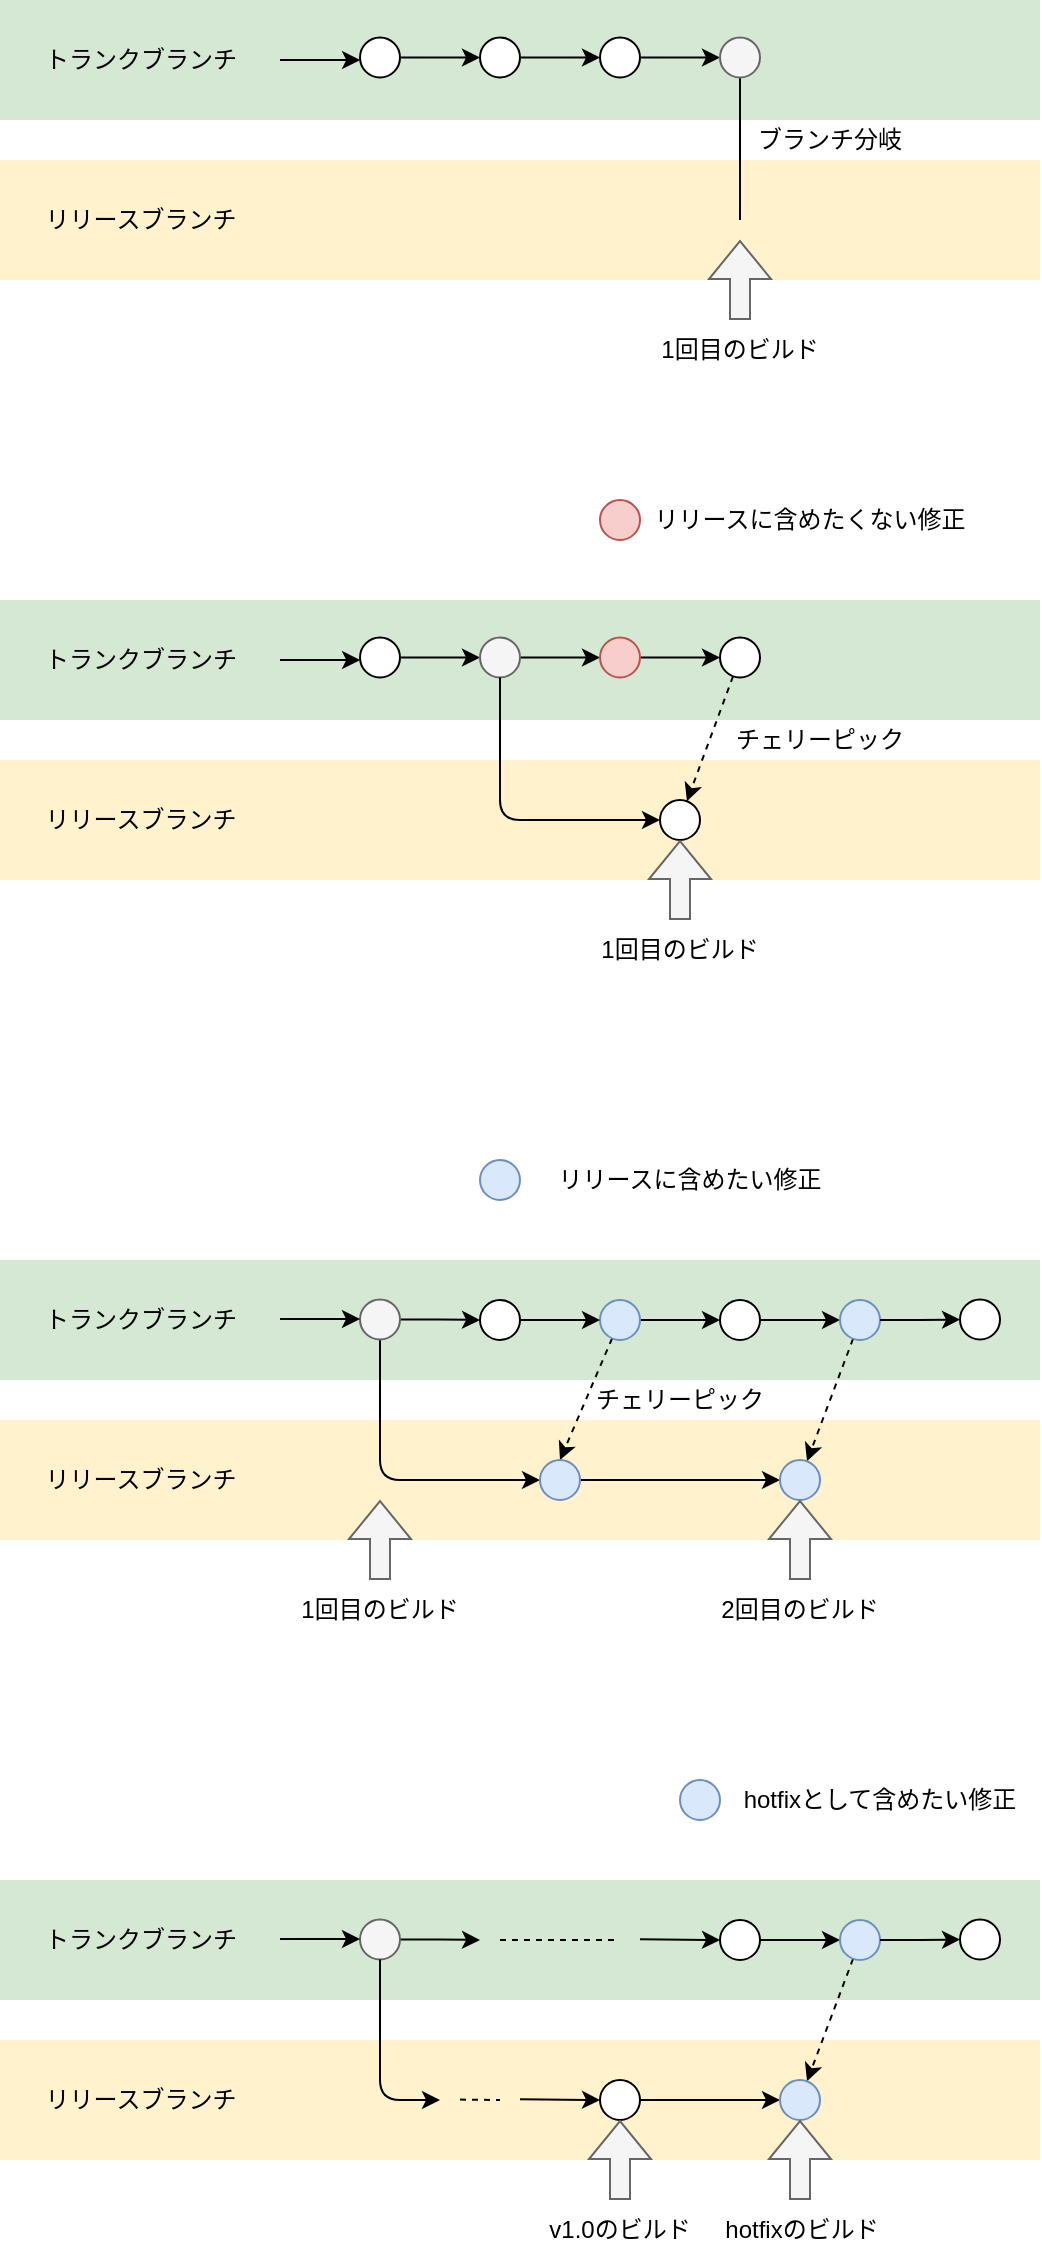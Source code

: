 <mxfile version="24.0.8" type="device">
  <diagram name="ページ1" id="_p8y2ZMvJbF9bzFV4q6h">
    <mxGraphModel dx="954" dy="581" grid="1" gridSize="10" guides="1" tooltips="1" connect="1" arrows="1" fold="1" page="1" pageScale="1" pageWidth="827" pageHeight="1169" math="0" shadow="0">
      <root>
        <mxCell id="0" />
        <mxCell id="1" parent="0" />
        <mxCell id="HbvzMS01daK5KtU9_YOO-4" value="" style="rounded=0;whiteSpace=wrap;html=1;fillColor=#fff2cc;strokeColor=none;" parent="1" vertex="1">
          <mxGeometry y="80" width="520" height="60" as="geometry" />
        </mxCell>
        <mxCell id="p1uvAuJWru4tgl7bkKN8-22" value="" style="rounded=0;whiteSpace=wrap;html=1;fillColor=#d5e8d4;strokeColor=none;" parent="1" vertex="1">
          <mxGeometry width="520" height="60" as="geometry" />
        </mxCell>
        <mxCell id="p1uvAuJWru4tgl7bkKN8-11" style="edgeStyle=orthogonalEdgeStyle;rounded=0;orthogonalLoop=1;jettySize=auto;html=1;" parent="1" target="p1uvAuJWru4tgl7bkKN8-8" edge="1">
          <mxGeometry relative="1" as="geometry">
            <mxPoint x="140" y="30" as="sourcePoint" />
            <Array as="points">
              <mxPoint x="150" y="30" />
              <mxPoint x="150" y="30" />
            </Array>
          </mxGeometry>
        </mxCell>
        <mxCell id="Q-xTxNDlCBi8yUghtBU0-17" style="edgeStyle=orthogonalEdgeStyle;rounded=0;orthogonalLoop=1;jettySize=auto;html=1;" parent="1" source="p1uvAuJWru4tgl7bkKN8-8" target="Q-xTxNDlCBi8yUghtBU0-15" edge="1">
          <mxGeometry relative="1" as="geometry" />
        </mxCell>
        <mxCell id="p1uvAuJWru4tgl7bkKN8-8" value="" style="ellipse;whiteSpace=wrap;html=1;aspect=fixed;" parent="1" vertex="1">
          <mxGeometry x="180" y="18.75" width="20" height="20" as="geometry" />
        </mxCell>
        <mxCell id="kbSniEzKT8dJjR5d77Om-12" style="edgeStyle=orthogonalEdgeStyle;rounded=0;orthogonalLoop=1;jettySize=auto;html=1;entryX=0;entryY=0.5;entryDx=0;entryDy=0;" parent="1" source="Q-xTxNDlCBi8yUghtBU0-15" target="kbSniEzKT8dJjR5d77Om-10" edge="1">
          <mxGeometry relative="1" as="geometry" />
        </mxCell>
        <mxCell id="Q-xTxNDlCBi8yUghtBU0-15" value="" style="ellipse;whiteSpace=wrap;html=1;aspect=fixed;" parent="1" vertex="1">
          <mxGeometry x="240" y="18.75" width="20" height="20" as="geometry" />
        </mxCell>
        <mxCell id="kbSniEzKT8dJjR5d77Om-13" style="edgeStyle=orthogonalEdgeStyle;rounded=0;orthogonalLoop=1;jettySize=auto;html=1;entryX=0;entryY=0.5;entryDx=0;entryDy=0;" parent="1" source="kbSniEzKT8dJjR5d77Om-10" target="kbSniEzKT8dJjR5d77Om-11" edge="1">
          <mxGeometry relative="1" as="geometry" />
        </mxCell>
        <mxCell id="kbSniEzKT8dJjR5d77Om-10" value="" style="ellipse;whiteSpace=wrap;html=1;aspect=fixed;" parent="1" vertex="1">
          <mxGeometry x="300" y="18.75" width="20" height="20" as="geometry" />
        </mxCell>
        <mxCell id="HbvzMS01daK5KtU9_YOO-80" style="edgeStyle=orthogonalEdgeStyle;rounded=0;orthogonalLoop=1;jettySize=auto;html=1;endArrow=none;endFill=0;" parent="1" source="kbSniEzKT8dJjR5d77Om-11" edge="1">
          <mxGeometry relative="1" as="geometry">
            <mxPoint x="370" y="110" as="targetPoint" />
          </mxGeometry>
        </mxCell>
        <mxCell id="kbSniEzKT8dJjR5d77Om-11" value="" style="ellipse;whiteSpace=wrap;html=1;aspect=fixed;fillColor=#f5f5f5;strokeColor=#666666;fontColor=#333333;" parent="1" vertex="1">
          <mxGeometry x="360" y="18.75" width="20" height="20" as="geometry" />
        </mxCell>
        <mxCell id="p1uvAuJWru4tgl7bkKN8-2" value="トランクブランチ" style="text;html=1;strokeColor=none;fillColor=none;align=center;verticalAlign=middle;whiteSpace=wrap;rounded=0;" parent="1" vertex="1">
          <mxGeometry x="14.5" y="18.75" width="111" height="22.5" as="geometry" />
        </mxCell>
        <mxCell id="p1uvAuJWru4tgl7bkKN8-4" value="リリースブランチ" style="text;html=1;strokeColor=none;fillColor=none;align=center;verticalAlign=middle;whiteSpace=wrap;rounded=0;" parent="1" vertex="1">
          <mxGeometry x="19.5" y="100" width="101" height="20" as="geometry" />
        </mxCell>
        <mxCell id="HbvzMS01daK5KtU9_YOO-6" value="" style="rounded=0;whiteSpace=wrap;html=1;fillColor=#fff2cc;strokeColor=none;" parent="1" vertex="1">
          <mxGeometry y="710" width="520" height="60" as="geometry" />
        </mxCell>
        <mxCell id="HbvzMS01daK5KtU9_YOO-7" value="" style="rounded=0;whiteSpace=wrap;html=1;fillColor=#d5e8d4;strokeColor=none;" parent="1" vertex="1">
          <mxGeometry y="630" width="520" height="60" as="geometry" />
        </mxCell>
        <mxCell id="HbvzMS01daK5KtU9_YOO-15" style="edgeStyle=orthogonalEdgeStyle;rounded=1;orthogonalLoop=1;jettySize=auto;html=1;curved=0;entryX=0;entryY=0.5;entryDx=0;entryDy=0;" parent="1" source="HbvzMS01daK5KtU9_YOO-16" target="HbvzMS01daK5KtU9_YOO-33" edge="1">
          <mxGeometry relative="1" as="geometry">
            <mxPoint x="210" y="740" as="targetPoint" />
            <Array as="points">
              <mxPoint x="190" y="740" />
            </Array>
          </mxGeometry>
        </mxCell>
        <mxCell id="HbvzMS01daK5KtU9_YOO-48" style="edgeStyle=orthogonalEdgeStyle;rounded=0;orthogonalLoop=1;jettySize=auto;html=1;entryX=0;entryY=0.5;entryDx=0;entryDy=0;" parent="1" source="HbvzMS01daK5KtU9_YOO-16" target="HbvzMS01daK5KtU9_YOO-47" edge="1">
          <mxGeometry relative="1" as="geometry" />
        </mxCell>
        <mxCell id="HbvzMS01daK5KtU9_YOO-16" value="" style="ellipse;whiteSpace=wrap;html=1;aspect=fixed;fillColor=#f5f5f5;fontColor=#333333;strokeColor=#666666;" parent="1" vertex="1">
          <mxGeometry x="180" y="649.75" width="20" height="20" as="geometry" />
        </mxCell>
        <mxCell id="HbvzMS01daK5KtU9_YOO-17" value="トランクブランチ" style="text;html=1;strokeColor=none;fillColor=none;align=center;verticalAlign=middle;whiteSpace=wrap;rounded=0;" parent="1" vertex="1">
          <mxGeometry x="14.5" y="648.75" width="111" height="22.5" as="geometry" />
        </mxCell>
        <mxCell id="HbvzMS01daK5KtU9_YOO-18" value="リリースブランチ" style="text;html=1;strokeColor=none;fillColor=none;align=center;verticalAlign=middle;whiteSpace=wrap;rounded=0;" parent="1" vertex="1">
          <mxGeometry x="19.5" y="730" width="101" height="20" as="geometry" />
        </mxCell>
        <mxCell id="HbvzMS01daK5KtU9_YOO-20" style="edgeStyle=orthogonalEdgeStyle;rounded=0;orthogonalLoop=1;jettySize=auto;html=1;" parent="1" edge="1">
          <mxGeometry relative="1" as="geometry">
            <mxPoint x="140" y="659.54" as="sourcePoint" />
            <mxPoint x="180" y="659.54" as="targetPoint" />
            <Array as="points">
              <mxPoint x="150" y="659.54" />
              <mxPoint x="150" y="659.54" />
            </Array>
          </mxGeometry>
        </mxCell>
        <mxCell id="HbvzMS01daK5KtU9_YOO-22" style="edgeStyle=orthogonalEdgeStyle;rounded=0;orthogonalLoop=1;jettySize=auto;html=1;entryX=0;entryY=0.5;entryDx=0;entryDy=0;" parent="1" source="HbvzMS01daK5KtU9_YOO-23" target="HbvzMS01daK5KtU9_YOO-25" edge="1">
          <mxGeometry relative="1" as="geometry" />
        </mxCell>
        <mxCell id="HbvzMS01daK5KtU9_YOO-36" style="rounded=0;orthogonalLoop=1;jettySize=auto;html=1;entryX=0.5;entryY=0;entryDx=0;entryDy=0;dashed=1;" parent="1" source="HbvzMS01daK5KtU9_YOO-23" target="HbvzMS01daK5KtU9_YOO-33" edge="1">
          <mxGeometry relative="1" as="geometry" />
        </mxCell>
        <mxCell id="HbvzMS01daK5KtU9_YOO-23" value="" style="ellipse;whiteSpace=wrap;html=1;aspect=fixed;fillColor=#dae8fc;strokeColor=#6c8ebf;" parent="1" vertex="1">
          <mxGeometry x="300" y="650" width="20" height="20" as="geometry" />
        </mxCell>
        <mxCell id="HbvzMS01daK5KtU9_YOO-24" style="edgeStyle=orthogonalEdgeStyle;rounded=0;orthogonalLoop=1;jettySize=auto;html=1;entryX=0;entryY=0.5;entryDx=0;entryDy=0;" parent="1" source="HbvzMS01daK5KtU9_YOO-25" target="HbvzMS01daK5KtU9_YOO-26" edge="1">
          <mxGeometry relative="1" as="geometry" />
        </mxCell>
        <mxCell id="HbvzMS01daK5KtU9_YOO-25" value="" style="ellipse;whiteSpace=wrap;html=1;aspect=fixed;" parent="1" vertex="1">
          <mxGeometry x="360" y="650" width="20" height="20" as="geometry" />
        </mxCell>
        <mxCell id="HbvzMS01daK5KtU9_YOO-37" style="rounded=0;orthogonalLoop=1;jettySize=auto;html=1;dashed=1;" parent="1" source="HbvzMS01daK5KtU9_YOO-26" target="HbvzMS01daK5KtU9_YOO-34" edge="1">
          <mxGeometry relative="1" as="geometry" />
        </mxCell>
        <mxCell id="HbvzMS01daK5KtU9_YOO-26" value="" style="ellipse;whiteSpace=wrap;html=1;aspect=fixed;fillColor=#dae8fc;strokeColor=#6c8ebf;" parent="1" vertex="1">
          <mxGeometry x="420" y="650" width="20" height="20" as="geometry" />
        </mxCell>
        <mxCell id="HbvzMS01daK5KtU9_YOO-29" value="" style="ellipse;whiteSpace=wrap;html=1;aspect=fixed;" parent="1" vertex="1">
          <mxGeometry x="480" y="649.75" width="20" height="20" as="geometry" />
        </mxCell>
        <mxCell id="HbvzMS01daK5KtU9_YOO-31" style="edgeStyle=orthogonalEdgeStyle;rounded=0;orthogonalLoop=1;jettySize=auto;html=1;entryX=0;entryY=0.5;entryDx=0;entryDy=0;" parent="1" source="HbvzMS01daK5KtU9_YOO-26" target="HbvzMS01daK5KtU9_YOO-29" edge="1">
          <mxGeometry relative="1" as="geometry" />
        </mxCell>
        <mxCell id="HbvzMS01daK5KtU9_YOO-38" style="edgeStyle=orthogonalEdgeStyle;rounded=0;orthogonalLoop=1;jettySize=auto;html=1;" parent="1" source="HbvzMS01daK5KtU9_YOO-33" target="HbvzMS01daK5KtU9_YOO-34" edge="1">
          <mxGeometry relative="1" as="geometry" />
        </mxCell>
        <mxCell id="HbvzMS01daK5KtU9_YOO-33" value="" style="ellipse;whiteSpace=wrap;html=1;aspect=fixed;fillColor=#dae8fc;strokeColor=#6c8ebf;" parent="1" vertex="1">
          <mxGeometry x="270" y="730" width="20" height="20" as="geometry" />
        </mxCell>
        <mxCell id="HbvzMS01daK5KtU9_YOO-34" value="" style="ellipse;whiteSpace=wrap;html=1;aspect=fixed;fillColor=#dae8fc;strokeColor=#6c8ebf;" parent="1" vertex="1">
          <mxGeometry x="390" y="730" width="20" height="20" as="geometry" />
        </mxCell>
        <mxCell id="HbvzMS01daK5KtU9_YOO-39" value="" style="ellipse;whiteSpace=wrap;html=1;aspect=fixed;fillColor=#dae8fc;strokeColor=#6c8ebf;" parent="1" vertex="1">
          <mxGeometry x="240" y="580" width="20" height="20" as="geometry" />
        </mxCell>
        <mxCell id="HbvzMS01daK5KtU9_YOO-40" value="リリースに含めたい修正" style="text;html=1;align=center;verticalAlign=middle;whiteSpace=wrap;rounded=0;" parent="1" vertex="1">
          <mxGeometry x="270" y="575" width="150" height="30" as="geometry" />
        </mxCell>
        <mxCell id="HbvzMS01daK5KtU9_YOO-46" value="チェリーピック" style="text;html=1;align=center;verticalAlign=middle;whiteSpace=wrap;rounded=0;" parent="1" vertex="1">
          <mxGeometry x="290" y="685" width="100" height="30" as="geometry" />
        </mxCell>
        <mxCell id="HbvzMS01daK5KtU9_YOO-49" style="edgeStyle=orthogonalEdgeStyle;rounded=0;orthogonalLoop=1;jettySize=auto;html=1;entryX=0;entryY=0.5;entryDx=0;entryDy=0;" parent="1" source="HbvzMS01daK5KtU9_YOO-47" target="HbvzMS01daK5KtU9_YOO-23" edge="1">
          <mxGeometry relative="1" as="geometry" />
        </mxCell>
        <mxCell id="HbvzMS01daK5KtU9_YOO-47" value="" style="ellipse;whiteSpace=wrap;html=1;aspect=fixed;" parent="1" vertex="1">
          <mxGeometry x="240" y="650" width="20" height="20" as="geometry" />
        </mxCell>
        <mxCell id="HbvzMS01daK5KtU9_YOO-50" value="" style="rounded=0;whiteSpace=wrap;html=1;fillColor=#fff2cc;strokeColor=none;" parent="1" vertex="1">
          <mxGeometry y="380" width="520" height="60" as="geometry" />
        </mxCell>
        <mxCell id="HbvzMS01daK5KtU9_YOO-51" value="" style="rounded=0;whiteSpace=wrap;html=1;fillColor=#d5e8d4;strokeColor=none;" parent="1" vertex="1">
          <mxGeometry y="300" width="520" height="60" as="geometry" />
        </mxCell>
        <mxCell id="HbvzMS01daK5KtU9_YOO-52" style="edgeStyle=orthogonalEdgeStyle;rounded=0;orthogonalLoop=1;jettySize=auto;html=1;" parent="1" target="HbvzMS01daK5KtU9_YOO-54" edge="1">
          <mxGeometry relative="1" as="geometry">
            <mxPoint x="140" y="330" as="sourcePoint" />
            <Array as="points">
              <mxPoint x="150" y="330" />
              <mxPoint x="150" y="330" />
            </Array>
          </mxGeometry>
        </mxCell>
        <mxCell id="HbvzMS01daK5KtU9_YOO-53" style="edgeStyle=orthogonalEdgeStyle;rounded=0;orthogonalLoop=1;jettySize=auto;html=1;" parent="1" source="HbvzMS01daK5KtU9_YOO-54" target="HbvzMS01daK5KtU9_YOO-56" edge="1">
          <mxGeometry relative="1" as="geometry" />
        </mxCell>
        <mxCell id="HbvzMS01daK5KtU9_YOO-54" value="" style="ellipse;whiteSpace=wrap;html=1;aspect=fixed;" parent="1" vertex="1">
          <mxGeometry x="180" y="318.75" width="20" height="20" as="geometry" />
        </mxCell>
        <mxCell id="HbvzMS01daK5KtU9_YOO-55" style="edgeStyle=orthogonalEdgeStyle;rounded=0;orthogonalLoop=1;jettySize=auto;html=1;entryX=0;entryY=0.5;entryDx=0;entryDy=0;" parent="1" source="HbvzMS01daK5KtU9_YOO-56" target="HbvzMS01daK5KtU9_YOO-58" edge="1">
          <mxGeometry relative="1" as="geometry" />
        </mxCell>
        <mxCell id="HbvzMS01daK5KtU9_YOO-56" value="" style="ellipse;whiteSpace=wrap;html=1;aspect=fixed;fillColor=#f5f5f5;fontColor=#333333;strokeColor=#666666;" parent="1" vertex="1">
          <mxGeometry x="240" y="318.75" width="20" height="20" as="geometry" />
        </mxCell>
        <mxCell id="HbvzMS01daK5KtU9_YOO-57" style="edgeStyle=orthogonalEdgeStyle;rounded=0;orthogonalLoop=1;jettySize=auto;html=1;entryX=0;entryY=0.5;entryDx=0;entryDy=0;" parent="1" source="HbvzMS01daK5KtU9_YOO-58" target="HbvzMS01daK5KtU9_YOO-60" edge="1">
          <mxGeometry relative="1" as="geometry" />
        </mxCell>
        <mxCell id="HbvzMS01daK5KtU9_YOO-58" value="" style="ellipse;whiteSpace=wrap;html=1;aspect=fixed;fillColor=#f8cecc;strokeColor=#b85450;" parent="1" vertex="1">
          <mxGeometry x="300" y="318.75" width="20" height="20" as="geometry" />
        </mxCell>
        <mxCell id="HbvzMS01daK5KtU9_YOO-59" style="edgeStyle=orthogonalEdgeStyle;rounded=1;orthogonalLoop=1;jettySize=auto;html=1;curved=0;exitX=0.5;exitY=1;exitDx=0;exitDy=0;entryX=0;entryY=0.5;entryDx=0;entryDy=0;" parent="1" source="HbvzMS01daK5KtU9_YOO-56" target="HbvzMS01daK5KtU9_YOO-63" edge="1">
          <mxGeometry relative="1" as="geometry">
            <mxPoint x="310" y="410" as="targetPoint" />
            <Array as="points">
              <mxPoint x="250" y="410" />
            </Array>
          </mxGeometry>
        </mxCell>
        <mxCell id="HbvzMS01daK5KtU9_YOO-64" style="rounded=0;orthogonalLoop=1;jettySize=auto;html=1;dashed=1;" parent="1" source="HbvzMS01daK5KtU9_YOO-60" target="HbvzMS01daK5KtU9_YOO-63" edge="1">
          <mxGeometry relative="1" as="geometry" />
        </mxCell>
        <mxCell id="HbvzMS01daK5KtU9_YOO-60" value="" style="ellipse;whiteSpace=wrap;html=1;aspect=fixed;" parent="1" vertex="1">
          <mxGeometry x="360" y="318.75" width="20" height="20" as="geometry" />
        </mxCell>
        <mxCell id="HbvzMS01daK5KtU9_YOO-61" value="トランクブランチ" style="text;html=1;strokeColor=none;fillColor=none;align=center;verticalAlign=middle;whiteSpace=wrap;rounded=0;" parent="1" vertex="1">
          <mxGeometry x="14.5" y="318.75" width="111" height="22.5" as="geometry" />
        </mxCell>
        <mxCell id="HbvzMS01daK5KtU9_YOO-62" value="リリースブランチ" style="text;html=1;strokeColor=none;fillColor=none;align=center;verticalAlign=middle;whiteSpace=wrap;rounded=0;" parent="1" vertex="1">
          <mxGeometry x="19.5" y="400" width="101" height="20" as="geometry" />
        </mxCell>
        <mxCell id="HbvzMS01daK5KtU9_YOO-63" value="" style="ellipse;whiteSpace=wrap;html=1;aspect=fixed;" parent="1" vertex="1">
          <mxGeometry x="330" y="400" width="20" height="20" as="geometry" />
        </mxCell>
        <mxCell id="HbvzMS01daK5KtU9_YOO-65" value="チェリーピック" style="text;html=1;align=center;verticalAlign=middle;whiteSpace=wrap;rounded=0;" parent="1" vertex="1">
          <mxGeometry x="360" y="355" width="100" height="30" as="geometry" />
        </mxCell>
        <mxCell id="HbvzMS01daK5KtU9_YOO-66" value="" style="ellipse;whiteSpace=wrap;html=1;aspect=fixed;fillColor=#f8cecc;strokeColor=#b85450;" parent="1" vertex="1">
          <mxGeometry x="300" y="250" width="20" height="20" as="geometry" />
        </mxCell>
        <mxCell id="HbvzMS01daK5KtU9_YOO-67" value="リリースに含めたくない修正" style="text;html=1;align=center;verticalAlign=middle;whiteSpace=wrap;rounded=0;fontFamily=Helvetica;fontSize=12;fontColor=default;" parent="1" vertex="1">
          <mxGeometry x="320" y="245" width="170" height="30" as="geometry" />
        </mxCell>
        <mxCell id="HbvzMS01daK5KtU9_YOO-68" value="" style="shape=flexArrow;endArrow=classic;html=1;rounded=0;fillColor=#f5f5f5;strokeColor=#666666;" parent="1" edge="1">
          <mxGeometry width="50" height="50" relative="1" as="geometry">
            <mxPoint x="370" y="160" as="sourcePoint" />
            <mxPoint x="370" y="120" as="targetPoint" />
          </mxGeometry>
        </mxCell>
        <mxCell id="HbvzMS01daK5KtU9_YOO-69" value="1回目のビルド" style="text;html=1;align=center;verticalAlign=middle;whiteSpace=wrap;rounded=0;fontFamily=Helvetica;fontSize=12;fontColor=default;" parent="1" vertex="1">
          <mxGeometry x="320" y="160" width="100" height="30" as="geometry" />
        </mxCell>
        <mxCell id="HbvzMS01daK5KtU9_YOO-82" value="" style="shape=flexArrow;endArrow=classic;html=1;rounded=0;fillColor=#f5f5f5;strokeColor=#666666;" parent="1" edge="1">
          <mxGeometry width="50" height="50" relative="1" as="geometry">
            <mxPoint x="340" y="460" as="sourcePoint" />
            <mxPoint x="340" y="420" as="targetPoint" />
          </mxGeometry>
        </mxCell>
        <mxCell id="HbvzMS01daK5KtU9_YOO-83" value="1回目のビルド" style="text;html=1;align=center;verticalAlign=middle;whiteSpace=wrap;rounded=0;fontFamily=Helvetica;fontSize=12;fontColor=default;" parent="1" vertex="1">
          <mxGeometry x="290" y="460" width="100" height="30" as="geometry" />
        </mxCell>
        <mxCell id="HbvzMS01daK5KtU9_YOO-84" value="" style="shape=flexArrow;endArrow=classic;html=1;rounded=0;fillColor=#f5f5f5;strokeColor=#666666;" parent="1" edge="1">
          <mxGeometry width="50" height="50" relative="1" as="geometry">
            <mxPoint x="190" y="790" as="sourcePoint" />
            <mxPoint x="190" y="750" as="targetPoint" />
          </mxGeometry>
        </mxCell>
        <mxCell id="HbvzMS01daK5KtU9_YOO-85" value="1回目のビルド" style="text;html=1;align=center;verticalAlign=middle;whiteSpace=wrap;rounded=0;fontFamily=Helvetica;fontSize=12;fontColor=default;" parent="1" vertex="1">
          <mxGeometry x="140" y="790" width="100" height="30" as="geometry" />
        </mxCell>
        <mxCell id="HbvzMS01daK5KtU9_YOO-86" value="" style="shape=flexArrow;endArrow=classic;html=1;rounded=0;fillColor=#f5f5f5;strokeColor=#666666;" parent="1" edge="1">
          <mxGeometry width="50" height="50" relative="1" as="geometry">
            <mxPoint x="400" y="790" as="sourcePoint" />
            <mxPoint x="400" y="750" as="targetPoint" />
          </mxGeometry>
        </mxCell>
        <mxCell id="HbvzMS01daK5KtU9_YOO-87" value="2回目のビルド" style="text;html=1;align=center;verticalAlign=middle;whiteSpace=wrap;rounded=0;fontFamily=Helvetica;fontSize=12;fontColor=default;" parent="1" vertex="1">
          <mxGeometry x="350" y="790" width="100" height="30" as="geometry" />
        </mxCell>
        <mxCell id="HbvzMS01daK5KtU9_YOO-89" value="ブランチ分岐" style="text;html=1;align=center;verticalAlign=middle;whiteSpace=wrap;rounded=0;fontFamily=Helvetica;fontSize=12;fontColor=default;" parent="1" vertex="1">
          <mxGeometry x="370" y="55" width="90" height="30" as="geometry" />
        </mxCell>
        <mxCell id="HbvzMS01daK5KtU9_YOO-90" value="" style="rounded=0;whiteSpace=wrap;html=1;fillColor=#fff2cc;strokeColor=none;" parent="1" vertex="1">
          <mxGeometry y="1020" width="520" height="60" as="geometry" />
        </mxCell>
        <mxCell id="HbvzMS01daK5KtU9_YOO-91" value="" style="rounded=0;whiteSpace=wrap;html=1;fillColor=#d5e8d4;strokeColor=none;" parent="1" vertex="1">
          <mxGeometry y="940" width="520" height="60" as="geometry" />
        </mxCell>
        <mxCell id="HbvzMS01daK5KtU9_YOO-93" style="edgeStyle=orthogonalEdgeStyle;rounded=0;orthogonalLoop=1;jettySize=auto;html=1;entryX=0;entryY=0.5;entryDx=0;entryDy=0;" parent="1" source="HbvzMS01daK5KtU9_YOO-94" edge="1">
          <mxGeometry relative="1" as="geometry">
            <mxPoint x="240" y="970" as="targetPoint" />
          </mxGeometry>
        </mxCell>
        <mxCell id="HbvzMS01daK5KtU9_YOO-94" value="" style="ellipse;whiteSpace=wrap;html=1;aspect=fixed;fillColor=#f5f5f5;fontColor=#333333;strokeColor=#666666;" parent="1" vertex="1">
          <mxGeometry x="180" y="959.75" width="20" height="20" as="geometry" />
        </mxCell>
        <mxCell id="HbvzMS01daK5KtU9_YOO-95" value="トランクブランチ" style="text;html=1;strokeColor=none;fillColor=none;align=center;verticalAlign=middle;whiteSpace=wrap;rounded=0;" parent="1" vertex="1">
          <mxGeometry x="14.5" y="958.75" width="111" height="22.5" as="geometry" />
        </mxCell>
        <mxCell id="HbvzMS01daK5KtU9_YOO-96" value="リリースブランチ" style="text;html=1;strokeColor=none;fillColor=none;align=center;verticalAlign=middle;whiteSpace=wrap;rounded=0;" parent="1" vertex="1">
          <mxGeometry x="19.5" y="1040" width="101" height="20" as="geometry" />
        </mxCell>
        <mxCell id="HbvzMS01daK5KtU9_YOO-97" style="edgeStyle=orthogonalEdgeStyle;rounded=0;orthogonalLoop=1;jettySize=auto;html=1;" parent="1" edge="1">
          <mxGeometry relative="1" as="geometry">
            <mxPoint x="140" y="969.54" as="sourcePoint" />
            <mxPoint x="180" y="969.54" as="targetPoint" />
            <Array as="points">
              <mxPoint x="150" y="969.54" />
              <mxPoint x="150" y="969.54" />
            </Array>
          </mxGeometry>
        </mxCell>
        <mxCell id="HbvzMS01daK5KtU9_YOO-101" style="edgeStyle=orthogonalEdgeStyle;rounded=0;orthogonalLoop=1;jettySize=auto;html=1;entryX=0;entryY=0.5;entryDx=0;entryDy=0;" parent="1" source="HbvzMS01daK5KtU9_YOO-102" target="HbvzMS01daK5KtU9_YOO-104" edge="1">
          <mxGeometry relative="1" as="geometry" />
        </mxCell>
        <mxCell id="HbvzMS01daK5KtU9_YOO-102" value="" style="ellipse;whiteSpace=wrap;html=1;aspect=fixed;" parent="1" vertex="1">
          <mxGeometry x="360" y="960" width="20" height="20" as="geometry" />
        </mxCell>
        <mxCell id="HbvzMS01daK5KtU9_YOO-103" style="rounded=0;orthogonalLoop=1;jettySize=auto;html=1;dashed=1;" parent="1" source="HbvzMS01daK5KtU9_YOO-104" target="HbvzMS01daK5KtU9_YOO-109" edge="1">
          <mxGeometry relative="1" as="geometry" />
        </mxCell>
        <mxCell id="HbvzMS01daK5KtU9_YOO-104" value="" style="ellipse;whiteSpace=wrap;html=1;aspect=fixed;fillColor=#dae8fc;strokeColor=#6c8ebf;" parent="1" vertex="1">
          <mxGeometry x="420" y="960" width="20" height="20" as="geometry" />
        </mxCell>
        <mxCell id="HbvzMS01daK5KtU9_YOO-105" value="" style="ellipse;whiteSpace=wrap;html=1;aspect=fixed;" parent="1" vertex="1">
          <mxGeometry x="480" y="959.75" width="20" height="20" as="geometry" />
        </mxCell>
        <mxCell id="HbvzMS01daK5KtU9_YOO-106" style="edgeStyle=orthogonalEdgeStyle;rounded=0;orthogonalLoop=1;jettySize=auto;html=1;entryX=0;entryY=0.5;entryDx=0;entryDy=0;" parent="1" source="HbvzMS01daK5KtU9_YOO-104" target="HbvzMS01daK5KtU9_YOO-105" edge="1">
          <mxGeometry relative="1" as="geometry" />
        </mxCell>
        <mxCell id="HbvzMS01daK5KtU9_YOO-107" style="edgeStyle=orthogonalEdgeStyle;rounded=0;orthogonalLoop=1;jettySize=auto;html=1;" parent="1" source="HbvzMS01daK5KtU9_YOO-108" target="HbvzMS01daK5KtU9_YOO-109" edge="1">
          <mxGeometry relative="1" as="geometry" />
        </mxCell>
        <mxCell id="HbvzMS01daK5KtU9_YOO-108" value="" style="ellipse;whiteSpace=wrap;html=1;aspect=fixed;" parent="1" vertex="1">
          <mxGeometry x="300" y="1040" width="20" height="20" as="geometry" />
        </mxCell>
        <mxCell id="HbvzMS01daK5KtU9_YOO-109" value="" style="ellipse;whiteSpace=wrap;html=1;aspect=fixed;fillColor=#dae8fc;strokeColor=#6c8ebf;" parent="1" vertex="1">
          <mxGeometry x="390" y="1040" width="20" height="20" as="geometry" />
        </mxCell>
        <mxCell id="HbvzMS01daK5KtU9_YOO-110" value="" style="ellipse;whiteSpace=wrap;html=1;aspect=fixed;fillColor=#dae8fc;strokeColor=#6c8ebf;" parent="1" vertex="1">
          <mxGeometry x="340" y="890" width="20" height="20" as="geometry" />
        </mxCell>
        <mxCell id="HbvzMS01daK5KtU9_YOO-111" value="hotfixとして含めたい修正" style="text;html=1;align=center;verticalAlign=middle;whiteSpace=wrap;rounded=0;" parent="1" vertex="1">
          <mxGeometry x="360" y="885" width="160" height="30" as="geometry" />
        </mxCell>
        <mxCell id="HbvzMS01daK5KtU9_YOO-115" value="" style="shape=flexArrow;endArrow=classic;html=1;rounded=0;fillColor=#f5f5f5;strokeColor=#666666;" parent="1" edge="1">
          <mxGeometry width="50" height="50" relative="1" as="geometry">
            <mxPoint x="310" y="1100" as="sourcePoint" />
            <mxPoint x="310" y="1060" as="targetPoint" />
          </mxGeometry>
        </mxCell>
        <mxCell id="HbvzMS01daK5KtU9_YOO-116" value="v1.0のビルド" style="text;html=1;align=center;verticalAlign=middle;whiteSpace=wrap;rounded=0;fontFamily=Helvetica;fontSize=12;fontColor=default;" parent="1" vertex="1">
          <mxGeometry x="265" y="1100" width="90" height="30" as="geometry" />
        </mxCell>
        <mxCell id="HbvzMS01daK5KtU9_YOO-117" value="" style="shape=flexArrow;endArrow=classic;html=1;rounded=0;fillColor=#f5f5f5;strokeColor=#666666;" parent="1" edge="1">
          <mxGeometry width="50" height="50" relative="1" as="geometry">
            <mxPoint x="400" y="1100" as="sourcePoint" />
            <mxPoint x="400" y="1060" as="targetPoint" />
          </mxGeometry>
        </mxCell>
        <mxCell id="HbvzMS01daK5KtU9_YOO-118" value="hotfixのビルド" style="text;html=1;align=center;verticalAlign=middle;whiteSpace=wrap;rounded=0;fontFamily=Helvetica;fontSize=12;fontColor=default;" parent="1" vertex="1">
          <mxGeometry x="351" y="1100" width="100" height="30" as="geometry" />
        </mxCell>
        <mxCell id="HbvzMS01daK5KtU9_YOO-120" value="" style="endArrow=none;html=1;rounded=0;dashed=1;endFill=0;" parent="1" edge="1">
          <mxGeometry width="50" height="50" relative="1" as="geometry">
            <mxPoint x="250" y="970" as="sourcePoint" />
            <mxPoint x="310" y="970" as="targetPoint" />
          </mxGeometry>
        </mxCell>
        <mxCell id="HbvzMS01daK5KtU9_YOO-121" value="" style="endArrow=classic;html=1;rounded=0;entryX=0;entryY=0.5;entryDx=0;entryDy=0;" parent="1" target="HbvzMS01daK5KtU9_YOO-102" edge="1">
          <mxGeometry width="50" height="50" relative="1" as="geometry">
            <mxPoint x="320" y="969.65" as="sourcePoint" />
            <mxPoint x="360" y="969.65" as="targetPoint" />
          </mxGeometry>
        </mxCell>
        <mxCell id="HbvzMS01daK5KtU9_YOO-123" value="" style="endArrow=none;html=1;rounded=0;dashed=1;endFill=0;" parent="1" edge="1">
          <mxGeometry width="50" height="50" relative="1" as="geometry">
            <mxPoint x="230" y="1049.81" as="sourcePoint" />
            <mxPoint x="250" y="1050" as="targetPoint" />
          </mxGeometry>
        </mxCell>
        <mxCell id="HbvzMS01daK5KtU9_YOO-92" style="edgeStyle=orthogonalEdgeStyle;rounded=1;orthogonalLoop=1;jettySize=auto;html=1;curved=0;" parent="1" source="HbvzMS01daK5KtU9_YOO-94" edge="1">
          <mxGeometry relative="1" as="geometry">
            <mxPoint x="220" y="1050" as="targetPoint" />
            <Array as="points">
              <mxPoint x="190" y="1050" />
              <mxPoint x="210" y="1050" />
            </Array>
          </mxGeometry>
        </mxCell>
        <mxCell id="HbvzMS01daK5KtU9_YOO-124" value="" style="endArrow=classic;html=1;rounded=0;entryX=0;entryY=0.5;entryDx=0;entryDy=0;" parent="1" target="HbvzMS01daK5KtU9_YOO-108" edge="1">
          <mxGeometry width="50" height="50" relative="1" as="geometry">
            <mxPoint x="260" y="1049.64" as="sourcePoint" />
            <mxPoint x="300" y="1050" as="targetPoint" />
          </mxGeometry>
        </mxCell>
      </root>
    </mxGraphModel>
  </diagram>
</mxfile>
